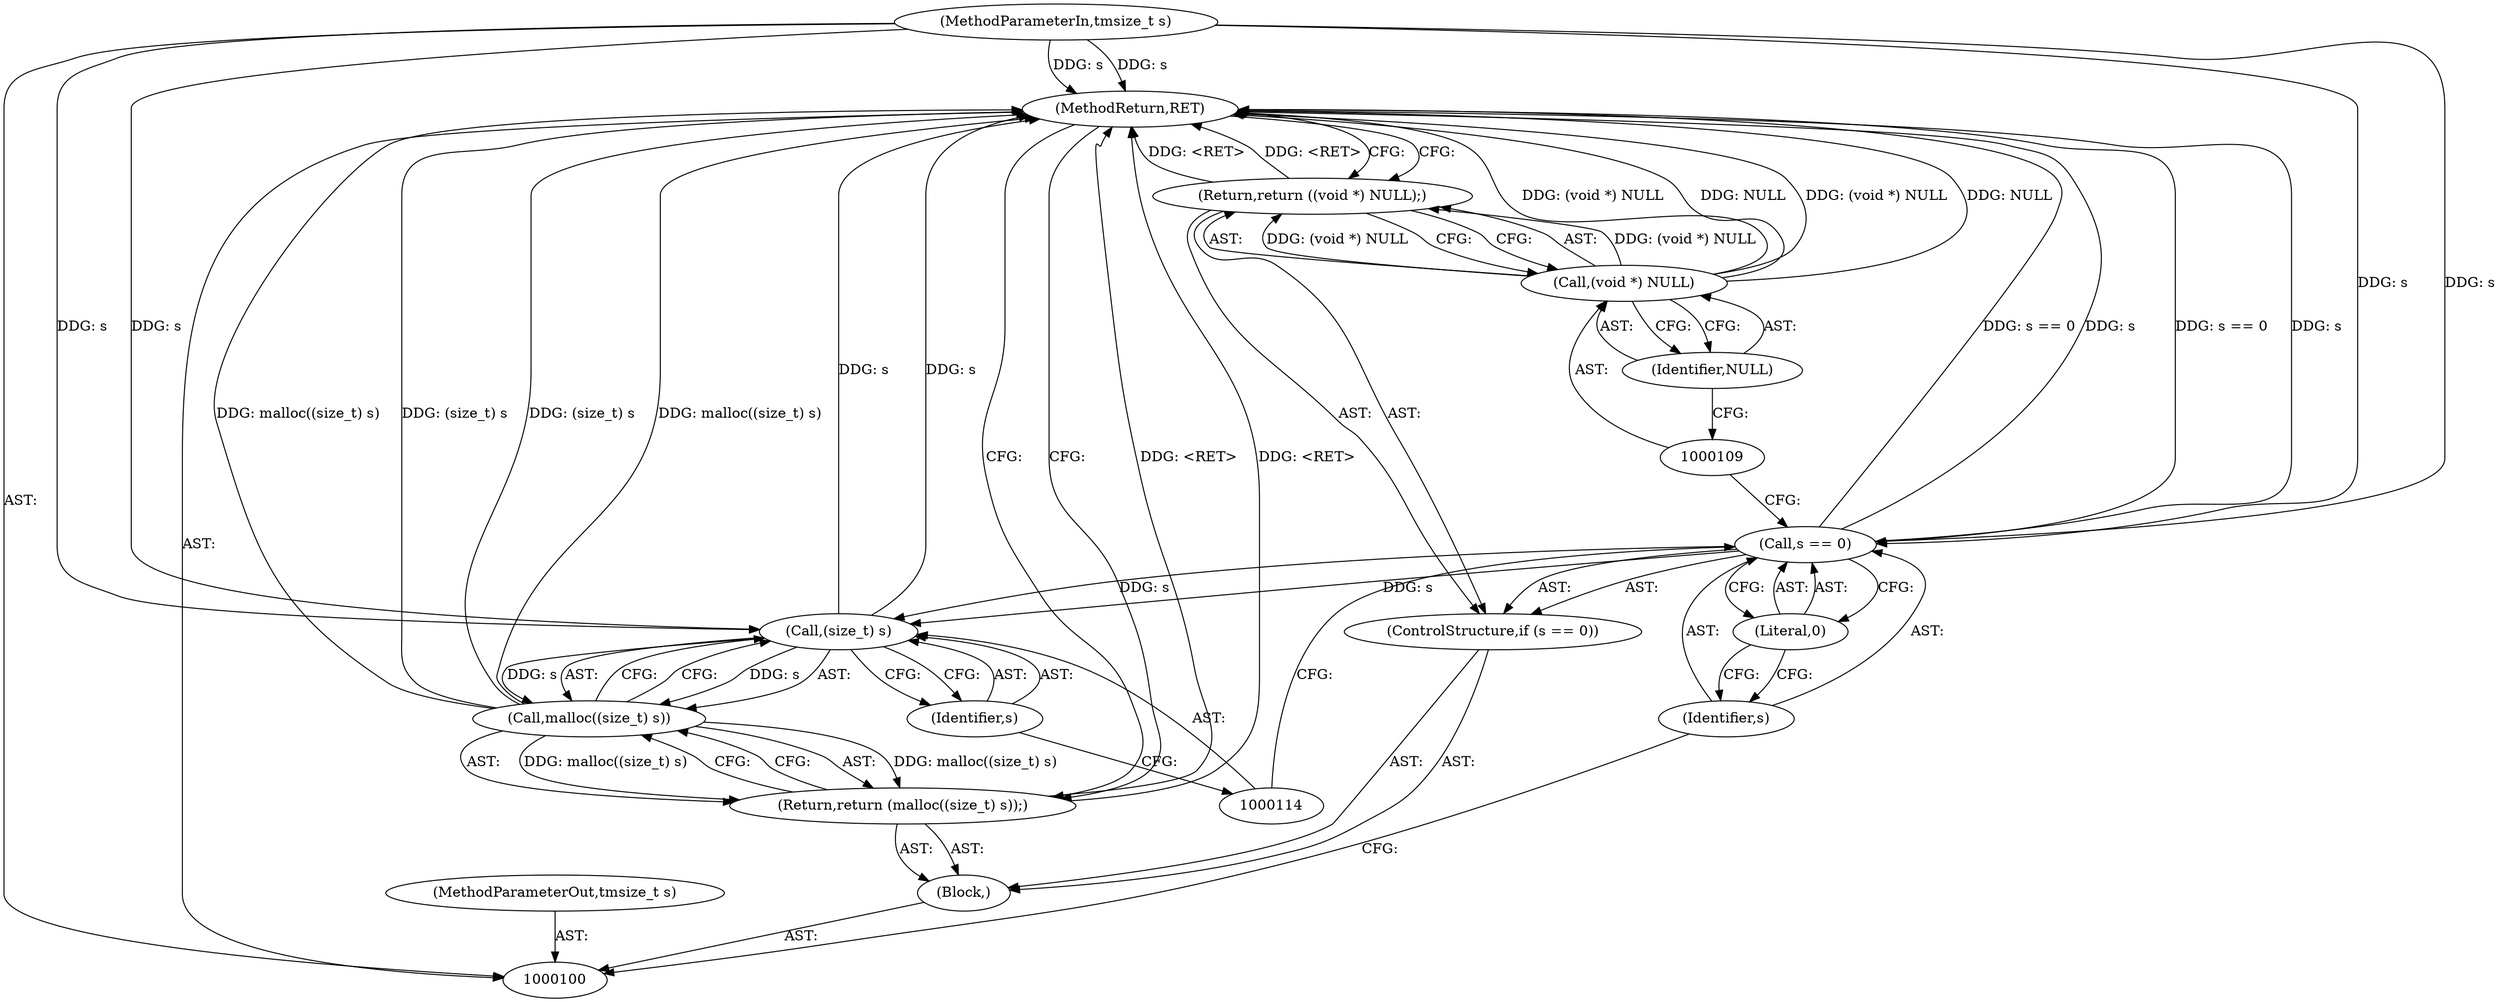digraph "0_libtiff_3c5eb8b1be544e41d2c336191bc4936300ad7543" {
"1000116" [label="(MethodReturn,RET)"];
"1000101" [label="(MethodParameterIn,tmsize_t s)"];
"1000136" [label="(MethodParameterOut,tmsize_t s)"];
"1000102" [label="(Block,)"];
"1000104" [label="(Call,s == 0)"];
"1000105" [label="(Identifier,s)"];
"1000106" [label="(Literal,0)"];
"1000103" [label="(ControlStructure,if (s == 0))"];
"1000107" [label="(Return,return ((void *) NULL);)"];
"1000108" [label="(Call,(void *) NULL)"];
"1000110" [label="(Identifier,NULL)"];
"1000112" [label="(Call,malloc((size_t) s))"];
"1000113" [label="(Call,(size_t) s)"];
"1000111" [label="(Return,return (malloc((size_t) s));)"];
"1000115" [label="(Identifier,s)"];
"1000116" -> "1000100"  [label="AST: "];
"1000116" -> "1000107"  [label="CFG: "];
"1000116" -> "1000111"  [label="CFG: "];
"1000108" -> "1000116"  [label="DDG: (void *) NULL"];
"1000108" -> "1000116"  [label="DDG: NULL"];
"1000104" -> "1000116"  [label="DDG: s == 0"];
"1000104" -> "1000116"  [label="DDG: s"];
"1000113" -> "1000116"  [label="DDG: s"];
"1000112" -> "1000116"  [label="DDG: malloc((size_t) s)"];
"1000112" -> "1000116"  [label="DDG: (size_t) s"];
"1000101" -> "1000116"  [label="DDG: s"];
"1000111" -> "1000116"  [label="DDG: <RET>"];
"1000107" -> "1000116"  [label="DDG: <RET>"];
"1000101" -> "1000100"  [label="AST: "];
"1000101" -> "1000116"  [label="DDG: s"];
"1000101" -> "1000104"  [label="DDG: s"];
"1000101" -> "1000113"  [label="DDG: s"];
"1000136" -> "1000100"  [label="AST: "];
"1000102" -> "1000100"  [label="AST: "];
"1000103" -> "1000102"  [label="AST: "];
"1000111" -> "1000102"  [label="AST: "];
"1000104" -> "1000103"  [label="AST: "];
"1000104" -> "1000106"  [label="CFG: "];
"1000105" -> "1000104"  [label="AST: "];
"1000106" -> "1000104"  [label="AST: "];
"1000109" -> "1000104"  [label="CFG: "];
"1000114" -> "1000104"  [label="CFG: "];
"1000104" -> "1000116"  [label="DDG: s == 0"];
"1000104" -> "1000116"  [label="DDG: s"];
"1000101" -> "1000104"  [label="DDG: s"];
"1000104" -> "1000113"  [label="DDG: s"];
"1000105" -> "1000104"  [label="AST: "];
"1000105" -> "1000100"  [label="CFG: "];
"1000106" -> "1000105"  [label="CFG: "];
"1000106" -> "1000104"  [label="AST: "];
"1000106" -> "1000105"  [label="CFG: "];
"1000104" -> "1000106"  [label="CFG: "];
"1000103" -> "1000102"  [label="AST: "];
"1000104" -> "1000103"  [label="AST: "];
"1000107" -> "1000103"  [label="AST: "];
"1000107" -> "1000103"  [label="AST: "];
"1000107" -> "1000108"  [label="CFG: "];
"1000108" -> "1000107"  [label="AST: "];
"1000116" -> "1000107"  [label="CFG: "];
"1000107" -> "1000116"  [label="DDG: <RET>"];
"1000108" -> "1000107"  [label="DDG: (void *) NULL"];
"1000108" -> "1000107"  [label="AST: "];
"1000108" -> "1000110"  [label="CFG: "];
"1000109" -> "1000108"  [label="AST: "];
"1000110" -> "1000108"  [label="AST: "];
"1000107" -> "1000108"  [label="CFG: "];
"1000108" -> "1000116"  [label="DDG: (void *) NULL"];
"1000108" -> "1000116"  [label="DDG: NULL"];
"1000108" -> "1000107"  [label="DDG: (void *) NULL"];
"1000110" -> "1000108"  [label="AST: "];
"1000110" -> "1000109"  [label="CFG: "];
"1000108" -> "1000110"  [label="CFG: "];
"1000112" -> "1000111"  [label="AST: "];
"1000112" -> "1000113"  [label="CFG: "];
"1000113" -> "1000112"  [label="AST: "];
"1000111" -> "1000112"  [label="CFG: "];
"1000112" -> "1000116"  [label="DDG: malloc((size_t) s)"];
"1000112" -> "1000116"  [label="DDG: (size_t) s"];
"1000112" -> "1000111"  [label="DDG: malloc((size_t) s)"];
"1000113" -> "1000112"  [label="DDG: s"];
"1000113" -> "1000112"  [label="AST: "];
"1000113" -> "1000115"  [label="CFG: "];
"1000114" -> "1000113"  [label="AST: "];
"1000115" -> "1000113"  [label="AST: "];
"1000112" -> "1000113"  [label="CFG: "];
"1000113" -> "1000116"  [label="DDG: s"];
"1000113" -> "1000112"  [label="DDG: s"];
"1000104" -> "1000113"  [label="DDG: s"];
"1000101" -> "1000113"  [label="DDG: s"];
"1000111" -> "1000102"  [label="AST: "];
"1000111" -> "1000112"  [label="CFG: "];
"1000112" -> "1000111"  [label="AST: "];
"1000116" -> "1000111"  [label="CFG: "];
"1000111" -> "1000116"  [label="DDG: <RET>"];
"1000112" -> "1000111"  [label="DDG: malloc((size_t) s)"];
"1000115" -> "1000113"  [label="AST: "];
"1000115" -> "1000114"  [label="CFG: "];
"1000113" -> "1000115"  [label="CFG: "];
}
